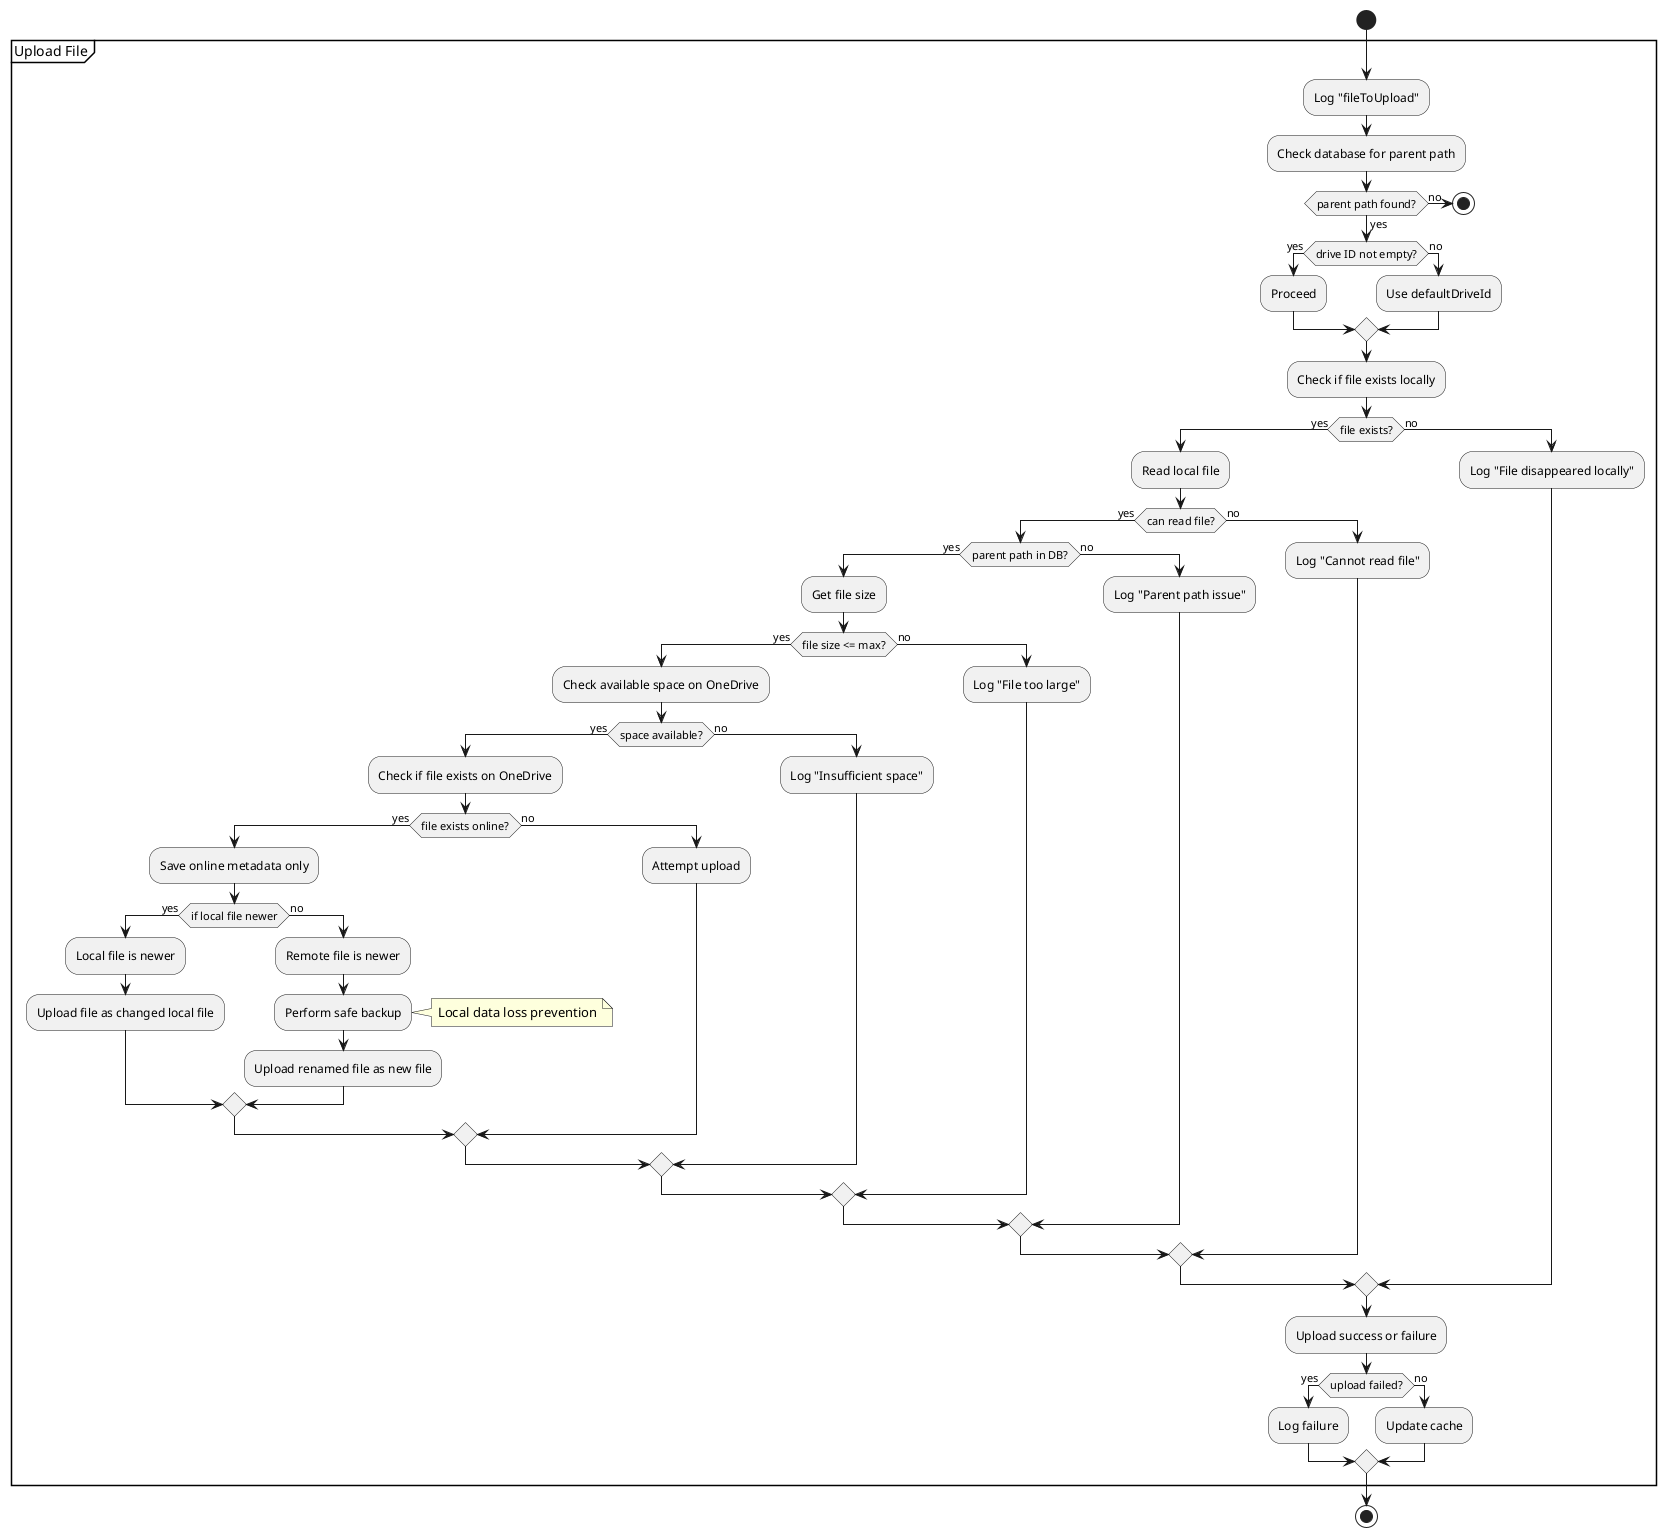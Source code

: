 @startuml
start
partition "Upload File" {
  :Log "fileToUpload";
  :Check database for parent path;
  if (parent path found?) then (yes)
      if (drive ID not empty?) then (yes)
          :Proceed;
      else (no)
          :Use defaultDriveId;
      endif
  else (no)
      stop
  endif
  :Check if file exists locally;
  if (file exists?) then (yes)
      :Read local file;
      if (can read file?) then (yes)
          if (parent path in DB?) then (yes)
              :Get file size;
              if (file size <= max?) then (yes)
                  :Check available space on OneDrive;
                  if (space available?) then (yes)
                      :Check if file exists on OneDrive;
                      if (file exists online?) then (yes)
                          :Save online metadata only;
                          if (if local file newer) then (yes)
                            :Local file is newer;
                            :Upload file as changed local file;
                          else (no)
                            :Remote file is newer;
                            :Perform safe backup;
                            note right: Local data loss prevention
                            :Upload renamed file as new file;
                          endif
                      else (no)
                          :Attempt upload;
                      endif
                  else (no)
                      :Log "Insufficient space";
                  endif
              else (no)
                  :Log "File too large";
              endif
          else (no)
              :Log "Parent path issue";
          endif
      else (no)
          :Log "Cannot read file";
      endif
  else (no)
      :Log "File disappeared locally";
  endif
  :Upload success or failure;
  if (upload failed?) then (yes)
      :Log failure;
  else (no)
      :Update cache;
  endif
}  
stop
@enduml

